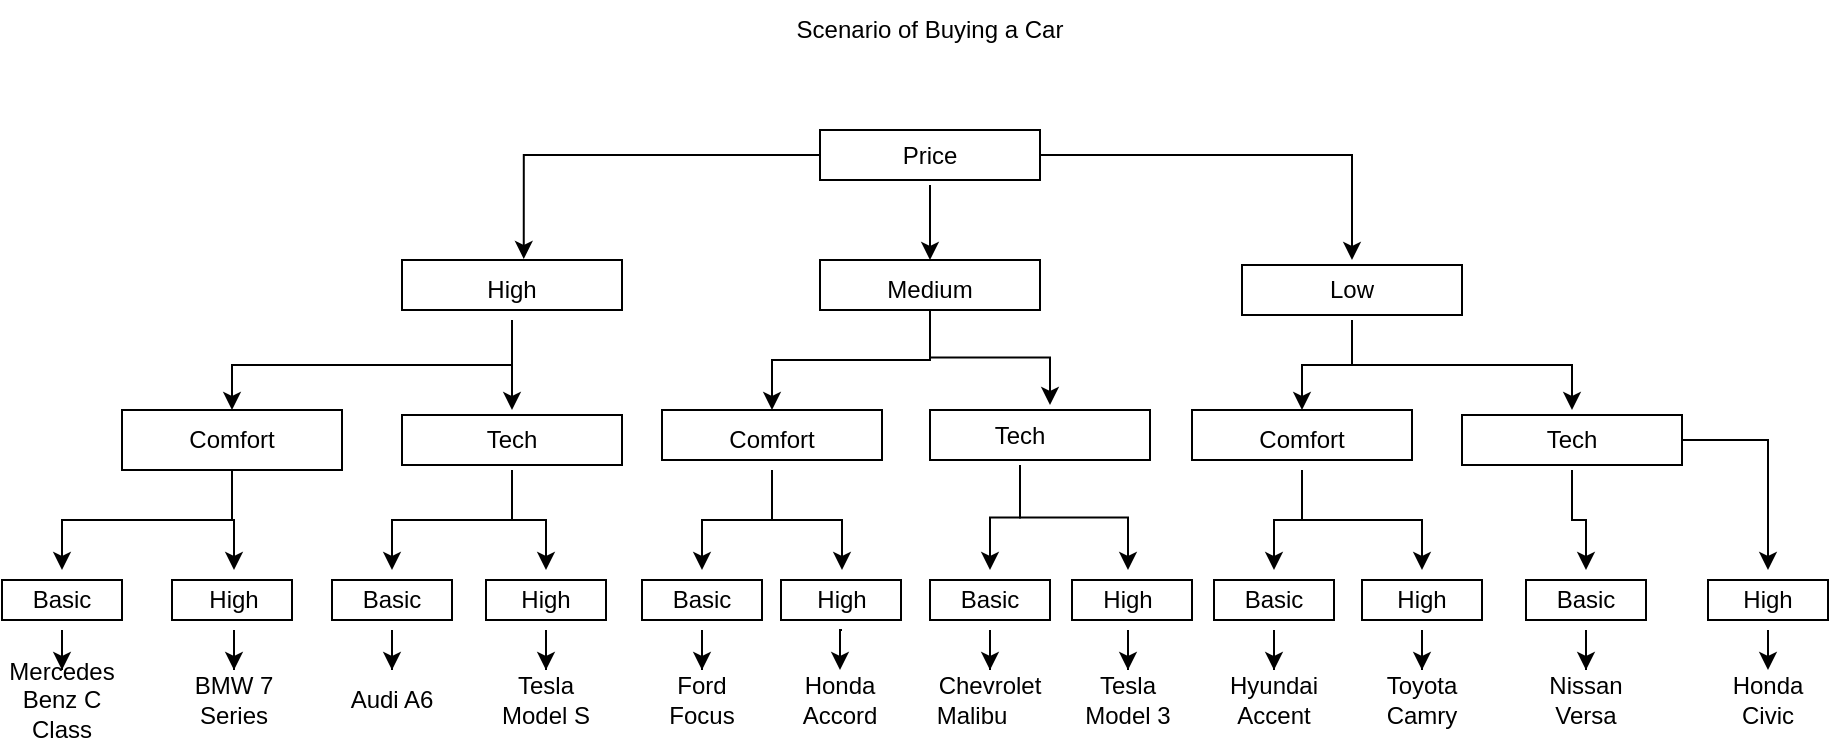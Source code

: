 <mxfile version="21.8.2" type="device">
  <diagram name="Page-1" id="TJPzLqHHbRjkNp97mZ9G">
    <mxGraphModel dx="880" dy="532" grid="1" gridSize="13" guides="1" tooltips="1" connect="1" arrows="1" fold="1" page="1" pageScale="1" pageWidth="1169" pageHeight="1654" math="0" shadow="0">
      <root>
        <mxCell id="0" />
        <mxCell id="1" parent="0" />
        <mxCell id="ykypRSLt11gy8VuxgGZR-1" value="Scenario of Buying a Car" style="text;html=1;strokeColor=none;fillColor=none;align=center;verticalAlign=middle;whiteSpace=wrap;rounded=0;" parent="1" vertex="1">
          <mxGeometry x="524" y="380" width="150" height="30" as="geometry" />
        </mxCell>
        <mxCell id="ykypRSLt11gy8VuxgGZR-99" style="edgeStyle=orthogonalEdgeStyle;rounded=0;orthogonalLoop=1;jettySize=auto;html=1;entryX=0.5;entryY=0;entryDx=0;entryDy=0;" parent="1" source="ykypRSLt11gy8VuxgGZR-11" target="ykypRSLt11gy8VuxgGZR-51" edge="1">
          <mxGeometry relative="1" as="geometry" />
        </mxCell>
        <mxCell id="ykypRSLt11gy8VuxgGZR-100" style="edgeStyle=orthogonalEdgeStyle;rounded=0;orthogonalLoop=1;jettySize=auto;html=1;entryX=0.5;entryY=0;entryDx=0;entryDy=0;" parent="1" source="ykypRSLt11gy8VuxgGZR-11" target="ykypRSLt11gy8VuxgGZR-57" edge="1">
          <mxGeometry relative="1" as="geometry" />
        </mxCell>
        <mxCell id="ykypRSLt11gy8VuxgGZR-11" value="" style="rounded=0;whiteSpace=wrap;html=1;" parent="1" vertex="1">
          <mxGeometry x="195" y="585" width="110" height="30" as="geometry" />
        </mxCell>
        <mxCell id="ykypRSLt11gy8VuxgGZR-16" value="" style="rounded=0;whiteSpace=wrap;html=1;" parent="1" vertex="1">
          <mxGeometry x="335" y="587.5" width="110" height="25" as="geometry" />
        </mxCell>
        <mxCell id="ykypRSLt11gy8VuxgGZR-17" value="" style="rounded=0;whiteSpace=wrap;html=1;" parent="1" vertex="1">
          <mxGeometry x="465" y="585" width="110" height="25" as="geometry" />
        </mxCell>
        <mxCell id="ykypRSLt11gy8VuxgGZR-18" value="" style="rounded=0;whiteSpace=wrap;html=1;" parent="1" vertex="1">
          <mxGeometry x="599" y="585" width="110" height="25" as="geometry" />
        </mxCell>
        <mxCell id="ykypRSLt11gy8VuxgGZR-19" value="" style="rounded=0;whiteSpace=wrap;html=1;" parent="1" vertex="1">
          <mxGeometry x="730" y="585" width="110" height="25" as="geometry" />
        </mxCell>
        <mxCell id="ykypRSLt11gy8VuxgGZR-113" style="edgeStyle=orthogonalEdgeStyle;rounded=0;orthogonalLoop=1;jettySize=auto;html=1;entryX=0.5;entryY=0;entryDx=0;entryDy=0;" parent="1" source="ykypRSLt11gy8VuxgGZR-20" target="ykypRSLt11gy8VuxgGZR-60" edge="1">
          <mxGeometry relative="1" as="geometry" />
        </mxCell>
        <mxCell id="ykypRSLt11gy8VuxgGZR-20" value="" style="rounded=0;whiteSpace=wrap;html=1;" parent="1" vertex="1">
          <mxGeometry x="865" y="587.5" width="110" height="25" as="geometry" />
        </mxCell>
        <mxCell id="ykypRSLt11gy8VuxgGZR-21" value="" style="group" parent="1" vertex="1" connectable="0">
          <mxGeometry x="335" y="510" width="110" height="30" as="geometry" />
        </mxCell>
        <mxCell id="ykypRSLt11gy8VuxgGZR-3" value="" style="rounded=0;whiteSpace=wrap;html=1;" parent="ykypRSLt11gy8VuxgGZR-21" vertex="1">
          <mxGeometry width="110" height="25" as="geometry" />
        </mxCell>
        <mxCell id="ykypRSLt11gy8VuxgGZR-7" value="High" style="text;html=1;strokeColor=none;fillColor=none;align=center;verticalAlign=middle;whiteSpace=wrap;rounded=0;" parent="ykypRSLt11gy8VuxgGZR-21" vertex="1">
          <mxGeometry x="25" width="60" height="30" as="geometry" />
        </mxCell>
        <mxCell id="ykypRSLt11gy8VuxgGZR-22" value="" style="group" parent="1" vertex="1" connectable="0">
          <mxGeometry x="544" y="442.5" width="110" height="30" as="geometry" />
        </mxCell>
        <mxCell id="ykypRSLt11gy8VuxgGZR-13" value="" style="rounded=0;whiteSpace=wrap;html=1;" parent="ykypRSLt11gy8VuxgGZR-22" vertex="1">
          <mxGeometry y="2.5" width="110" height="25" as="geometry" />
        </mxCell>
        <mxCell id="ykypRSLt11gy8VuxgGZR-6" value="Price" style="text;html=1;strokeColor=none;fillColor=none;align=center;verticalAlign=middle;whiteSpace=wrap;rounded=0;" parent="ykypRSLt11gy8VuxgGZR-22" vertex="1">
          <mxGeometry x="25" width="60" height="30" as="geometry" />
        </mxCell>
        <mxCell id="ykypRSLt11gy8VuxgGZR-23" value="" style="group" parent="1" vertex="1" connectable="0">
          <mxGeometry x="544" y="510" width="110" height="30" as="geometry" />
        </mxCell>
        <mxCell id="ykypRSLt11gy8VuxgGZR-14" value="" style="rounded=0;whiteSpace=wrap;html=1;" parent="ykypRSLt11gy8VuxgGZR-23" vertex="1">
          <mxGeometry width="110" height="25" as="geometry" />
        </mxCell>
        <mxCell id="ykypRSLt11gy8VuxgGZR-8" value="Medium" style="text;html=1;strokeColor=none;fillColor=none;align=center;verticalAlign=middle;whiteSpace=wrap;rounded=0;" parent="ykypRSLt11gy8VuxgGZR-23" vertex="1">
          <mxGeometry x="25" width="60" height="30" as="geometry" />
        </mxCell>
        <mxCell id="ykypRSLt11gy8VuxgGZR-25" value="" style="group" parent="1" vertex="1" connectable="0">
          <mxGeometry x="755" y="510" width="110" height="30" as="geometry" />
        </mxCell>
        <mxCell id="ykypRSLt11gy8VuxgGZR-15" value="" style="rounded=0;whiteSpace=wrap;html=1;" parent="ykypRSLt11gy8VuxgGZR-25" vertex="1">
          <mxGeometry y="2.5" width="110" height="25" as="geometry" />
        </mxCell>
        <mxCell id="ykypRSLt11gy8VuxgGZR-9" value="Low" style="text;html=1;strokeColor=none;fillColor=none;align=center;verticalAlign=middle;whiteSpace=wrap;rounded=0;" parent="ykypRSLt11gy8VuxgGZR-25" vertex="1">
          <mxGeometry x="25" width="60" height="30" as="geometry" />
        </mxCell>
        <mxCell id="ykypRSLt11gy8VuxgGZR-108" style="edgeStyle=orthogonalEdgeStyle;rounded=0;orthogonalLoop=1;jettySize=auto;html=1;entryX=0.5;entryY=0;entryDx=0;entryDy=0;" parent="1" source="ykypRSLt11gy8VuxgGZR-27" target="ykypRSLt11gy8VuxgGZR-55" edge="1">
          <mxGeometry relative="1" as="geometry" />
        </mxCell>
        <mxCell id="ykypRSLt11gy8VuxgGZR-109" style="edgeStyle=orthogonalEdgeStyle;rounded=0;orthogonalLoop=1;jettySize=auto;html=1;entryX=0.5;entryY=0;entryDx=0;entryDy=0;" parent="1" source="ykypRSLt11gy8VuxgGZR-27" target="ykypRSLt11gy8VuxgGZR-61" edge="1">
          <mxGeometry relative="1" as="geometry" />
        </mxCell>
        <mxCell id="ykypRSLt11gy8VuxgGZR-27" value="Comfort" style="text;html=1;strokeColor=none;fillColor=none;align=center;verticalAlign=middle;whiteSpace=wrap;rounded=0;" parent="1" vertex="1">
          <mxGeometry x="755" y="585" width="60" height="30" as="geometry" />
        </mxCell>
        <mxCell id="ykypRSLt11gy8VuxgGZR-28" value="Comfort" style="text;html=1;strokeColor=none;fillColor=none;align=center;verticalAlign=middle;whiteSpace=wrap;rounded=0;" parent="1" vertex="1">
          <mxGeometry x="220" y="585" width="60" height="30" as="geometry" />
        </mxCell>
        <mxCell id="ykypRSLt11gy8VuxgGZR-103" style="edgeStyle=orthogonalEdgeStyle;rounded=0;orthogonalLoop=1;jettySize=auto;html=1;entryX=0.5;entryY=0;entryDx=0;entryDy=0;" parent="1" source="ykypRSLt11gy8VuxgGZR-29" target="ykypRSLt11gy8VuxgGZR-49" edge="1">
          <mxGeometry relative="1" as="geometry" />
        </mxCell>
        <mxCell id="ykypRSLt11gy8VuxgGZR-104" style="edgeStyle=orthogonalEdgeStyle;rounded=0;orthogonalLoop=1;jettySize=auto;html=1;entryX=0.5;entryY=0;entryDx=0;entryDy=0;" parent="1" source="ykypRSLt11gy8VuxgGZR-29" target="ykypRSLt11gy8VuxgGZR-58" edge="1">
          <mxGeometry relative="1" as="geometry" />
        </mxCell>
        <mxCell id="ykypRSLt11gy8VuxgGZR-29" value="Comfort" style="text;html=1;strokeColor=none;fillColor=none;align=center;verticalAlign=middle;whiteSpace=wrap;rounded=0;" parent="1" vertex="1">
          <mxGeometry x="490" y="585" width="60" height="30" as="geometry" />
        </mxCell>
        <mxCell id="ykypRSLt11gy8VuxgGZR-114" style="edgeStyle=orthogonalEdgeStyle;rounded=0;orthogonalLoop=1;jettySize=auto;html=1;" parent="1" source="ykypRSLt11gy8VuxgGZR-30" target="ykypRSLt11gy8VuxgGZR-54" edge="1">
          <mxGeometry relative="1" as="geometry" />
        </mxCell>
        <mxCell id="ykypRSLt11gy8VuxgGZR-30" value="Tech" style="text;html=1;strokeColor=none;fillColor=none;align=center;verticalAlign=middle;whiteSpace=wrap;rounded=0;" parent="1" vertex="1">
          <mxGeometry x="890" y="585" width="60" height="30" as="geometry" />
        </mxCell>
        <mxCell id="ykypRSLt11gy8VuxgGZR-101" style="edgeStyle=orthogonalEdgeStyle;rounded=0;orthogonalLoop=1;jettySize=auto;html=1;" parent="1" source="ykypRSLt11gy8VuxgGZR-31" target="ykypRSLt11gy8VuxgGZR-53" edge="1">
          <mxGeometry relative="1" as="geometry" />
        </mxCell>
        <mxCell id="ykypRSLt11gy8VuxgGZR-102" style="edgeStyle=orthogonalEdgeStyle;rounded=0;orthogonalLoop=1;jettySize=auto;html=1;entryX=0.5;entryY=0;entryDx=0;entryDy=0;" parent="1" source="ykypRSLt11gy8VuxgGZR-31" target="ykypRSLt11gy8VuxgGZR-50" edge="1">
          <mxGeometry relative="1" as="geometry" />
        </mxCell>
        <mxCell id="ykypRSLt11gy8VuxgGZR-31" value="Tech" style="text;html=1;strokeColor=none;fillColor=none;align=center;verticalAlign=middle;whiteSpace=wrap;rounded=0;" parent="1" vertex="1">
          <mxGeometry x="360" y="585" width="60" height="30" as="geometry" />
        </mxCell>
        <mxCell id="ykypRSLt11gy8VuxgGZR-105" style="edgeStyle=orthogonalEdgeStyle;rounded=0;orthogonalLoop=1;jettySize=auto;html=1;entryX=0.5;entryY=0;entryDx=0;entryDy=0;" parent="1" source="ykypRSLt11gy8VuxgGZR-32" target="ykypRSLt11gy8VuxgGZR-52" edge="1">
          <mxGeometry relative="1" as="geometry" />
        </mxCell>
        <mxCell id="ykypRSLt11gy8VuxgGZR-107" style="edgeStyle=orthogonalEdgeStyle;rounded=0;orthogonalLoop=1;jettySize=auto;html=1;entryX=0.5;entryY=0;entryDx=0;entryDy=0;" parent="1" source="ykypRSLt11gy8VuxgGZR-32" target="ykypRSLt11gy8VuxgGZR-59" edge="1">
          <mxGeometry relative="1" as="geometry" />
        </mxCell>
        <mxCell id="ykypRSLt11gy8VuxgGZR-32" value="Tech" style="text;html=1;strokeColor=none;fillColor=none;align=center;verticalAlign=middle;whiteSpace=wrap;rounded=0;" parent="1" vertex="1">
          <mxGeometry x="614" y="582.5" width="60" height="30" as="geometry" />
        </mxCell>
        <mxCell id="ykypRSLt11gy8VuxgGZR-34" value="" style="rounded=0;whiteSpace=wrap;html=1;" parent="1" vertex="1">
          <mxGeometry x="135" y="670" width="60" height="20" as="geometry" />
        </mxCell>
        <mxCell id="ykypRSLt11gy8VuxgGZR-35" value="" style="rounded=0;whiteSpace=wrap;html=1;" parent="1" vertex="1">
          <mxGeometry x="220" y="670" width="60" height="20" as="geometry" />
        </mxCell>
        <mxCell id="ykypRSLt11gy8VuxgGZR-36" value="" style="rounded=0;whiteSpace=wrap;html=1;" parent="1" vertex="1">
          <mxGeometry x="300" y="670" width="60" height="20" as="geometry" />
        </mxCell>
        <mxCell id="ykypRSLt11gy8VuxgGZR-37" value="" style="rounded=0;whiteSpace=wrap;html=1;" parent="1" vertex="1">
          <mxGeometry x="377" y="670" width="60" height="20" as="geometry" />
        </mxCell>
        <mxCell id="ykypRSLt11gy8VuxgGZR-38" value="" style="rounded=0;whiteSpace=wrap;html=1;" parent="1" vertex="1">
          <mxGeometry x="988" y="670" width="60" height="20" as="geometry" />
        </mxCell>
        <mxCell id="ykypRSLt11gy8VuxgGZR-39" value="" style="rounded=0;whiteSpace=wrap;html=1;" parent="1" vertex="1">
          <mxGeometry x="897" y="670" width="60" height="20" as="geometry" />
        </mxCell>
        <mxCell id="ykypRSLt11gy8VuxgGZR-40" value="" style="rounded=0;whiteSpace=wrap;html=1;" parent="1" vertex="1">
          <mxGeometry x="815" y="670" width="60" height="20" as="geometry" />
        </mxCell>
        <mxCell id="ykypRSLt11gy8VuxgGZR-41" value="" style="rounded=0;whiteSpace=wrap;html=1;" parent="1" vertex="1">
          <mxGeometry x="741" y="670" width="60" height="20" as="geometry" />
        </mxCell>
        <mxCell id="ykypRSLt11gy8VuxgGZR-42" value="" style="rounded=0;whiteSpace=wrap;html=1;" parent="1" vertex="1">
          <mxGeometry x="455" y="670" width="60" height="20" as="geometry" />
        </mxCell>
        <mxCell id="ykypRSLt11gy8VuxgGZR-43" value="" style="rounded=0;whiteSpace=wrap;html=1;" parent="1" vertex="1">
          <mxGeometry x="670" y="670" width="60" height="20" as="geometry" />
        </mxCell>
        <mxCell id="ykypRSLt11gy8VuxgGZR-44" value="" style="rounded=0;whiteSpace=wrap;html=1;" parent="1" vertex="1">
          <mxGeometry x="524.5" y="670" width="60" height="20" as="geometry" />
        </mxCell>
        <mxCell id="ykypRSLt11gy8VuxgGZR-45" value="" style="rounded=0;whiteSpace=wrap;html=1;" parent="1" vertex="1">
          <mxGeometry x="599" y="670" width="60" height="20" as="geometry" />
        </mxCell>
        <mxCell id="ykypRSLt11gy8VuxgGZR-121" style="edgeStyle=orthogonalEdgeStyle;rounded=0;orthogonalLoop=1;jettySize=auto;html=1;" parent="1" source="ykypRSLt11gy8VuxgGZR-49" target="ykypRSLt11gy8VuxgGZR-66" edge="1">
          <mxGeometry relative="1" as="geometry" />
        </mxCell>
        <mxCell id="ykypRSLt11gy8VuxgGZR-49" value="Basic" style="text;html=1;strokeColor=none;fillColor=none;align=center;verticalAlign=middle;whiteSpace=wrap;rounded=0;" parent="1" vertex="1">
          <mxGeometry x="455" y="665" width="60" height="30" as="geometry" />
        </mxCell>
        <mxCell id="ykypRSLt11gy8VuxgGZR-118" value="" style="edgeStyle=orthogonalEdgeStyle;rounded=0;orthogonalLoop=1;jettySize=auto;html=1;" parent="1" source="ykypRSLt11gy8VuxgGZR-50" target="ykypRSLt11gy8VuxgGZR-65" edge="1">
          <mxGeometry relative="1" as="geometry" />
        </mxCell>
        <mxCell id="ykypRSLt11gy8VuxgGZR-50" value="High" style="text;html=1;strokeColor=none;fillColor=none;align=center;verticalAlign=middle;whiteSpace=wrap;rounded=0;" parent="1" vertex="1">
          <mxGeometry x="377" y="665" width="60" height="30" as="geometry" />
        </mxCell>
        <mxCell id="ykypRSLt11gy8VuxgGZR-115" value="" style="edgeStyle=orthogonalEdgeStyle;rounded=0;orthogonalLoop=1;jettySize=auto;html=1;" parent="1" source="ykypRSLt11gy8VuxgGZR-51" target="ykypRSLt11gy8VuxgGZR-62" edge="1">
          <mxGeometry relative="1" as="geometry" />
        </mxCell>
        <mxCell id="ykypRSLt11gy8VuxgGZR-51" value="Basic" style="text;html=1;strokeColor=none;fillColor=none;align=center;verticalAlign=middle;whiteSpace=wrap;rounded=0;" parent="1" vertex="1">
          <mxGeometry x="135" y="665" width="60" height="30" as="geometry" />
        </mxCell>
        <mxCell id="ykypRSLt11gy8VuxgGZR-126" style="edgeStyle=orthogonalEdgeStyle;rounded=0;orthogonalLoop=1;jettySize=auto;html=1;entryX=0.5;entryY=0;entryDx=0;entryDy=0;" parent="1" source="ykypRSLt11gy8VuxgGZR-52" target="ykypRSLt11gy8VuxgGZR-68" edge="1">
          <mxGeometry relative="1" as="geometry" />
        </mxCell>
        <mxCell id="ykypRSLt11gy8VuxgGZR-52" value="Basic" style="text;html=1;strokeColor=none;fillColor=none;align=center;verticalAlign=middle;whiteSpace=wrap;rounded=0;" parent="1" vertex="1">
          <mxGeometry x="599" y="665" width="60" height="30" as="geometry" />
        </mxCell>
        <mxCell id="ykypRSLt11gy8VuxgGZR-117" value="" style="edgeStyle=orthogonalEdgeStyle;rounded=0;orthogonalLoop=1;jettySize=auto;html=1;" parent="1" source="ykypRSLt11gy8VuxgGZR-53" target="ykypRSLt11gy8VuxgGZR-64" edge="1">
          <mxGeometry relative="1" as="geometry" />
        </mxCell>
        <mxCell id="ykypRSLt11gy8VuxgGZR-53" value="Basic" style="text;html=1;strokeColor=none;fillColor=none;align=center;verticalAlign=middle;whiteSpace=wrap;rounded=0;" parent="1" vertex="1">
          <mxGeometry x="300" y="665" width="60" height="30" as="geometry" />
        </mxCell>
        <mxCell id="ykypRSLt11gy8VuxgGZR-129" value="" style="edgeStyle=orthogonalEdgeStyle;rounded=0;orthogonalLoop=1;jettySize=auto;html=1;" parent="1" source="ykypRSLt11gy8VuxgGZR-54" target="ykypRSLt11gy8VuxgGZR-72" edge="1">
          <mxGeometry relative="1" as="geometry" />
        </mxCell>
        <mxCell id="ykypRSLt11gy8VuxgGZR-54" value="Basic" style="text;html=1;strokeColor=none;fillColor=none;align=center;verticalAlign=middle;whiteSpace=wrap;rounded=0;" parent="1" vertex="1">
          <mxGeometry x="897" y="665" width="60" height="30" as="geometry" />
        </mxCell>
        <mxCell id="ykypRSLt11gy8VuxgGZR-127" value="" style="edgeStyle=orthogonalEdgeStyle;rounded=0;orthogonalLoop=1;jettySize=auto;html=1;" parent="1" source="ykypRSLt11gy8VuxgGZR-55" target="ykypRSLt11gy8VuxgGZR-70" edge="1">
          <mxGeometry relative="1" as="geometry" />
        </mxCell>
        <mxCell id="ykypRSLt11gy8VuxgGZR-55" value="Basic" style="text;html=1;strokeColor=none;fillColor=none;align=center;verticalAlign=middle;whiteSpace=wrap;rounded=0;" parent="1" vertex="1">
          <mxGeometry x="741" y="665" width="60" height="30" as="geometry" />
        </mxCell>
        <mxCell id="ykypRSLt11gy8VuxgGZR-116" value="" style="edgeStyle=orthogonalEdgeStyle;rounded=0;orthogonalLoop=1;jettySize=auto;html=1;" parent="1" source="ykypRSLt11gy8VuxgGZR-57" target="ykypRSLt11gy8VuxgGZR-63" edge="1">
          <mxGeometry relative="1" as="geometry" />
        </mxCell>
        <mxCell id="ykypRSLt11gy8VuxgGZR-57" value="High" style="text;html=1;strokeColor=none;fillColor=none;align=center;verticalAlign=middle;whiteSpace=wrap;rounded=0;" parent="1" vertex="1">
          <mxGeometry x="221" y="665" width="60" height="30" as="geometry" />
        </mxCell>
        <mxCell id="bcfipqwa0QsSrj-ufeM5-3" style="edgeStyle=orthogonalEdgeStyle;rounded=0;orthogonalLoop=1;jettySize=auto;html=1;exitX=0.5;exitY=1;exitDx=0;exitDy=0;entryX=0.5;entryY=0;entryDx=0;entryDy=0;" parent="1" source="ykypRSLt11gy8VuxgGZR-58" target="ykypRSLt11gy8VuxgGZR-67" edge="1">
          <mxGeometry relative="1" as="geometry" />
        </mxCell>
        <mxCell id="ykypRSLt11gy8VuxgGZR-58" value="High" style="text;html=1;strokeColor=none;fillColor=none;align=center;verticalAlign=middle;whiteSpace=wrap;rounded=0;" parent="1" vertex="1">
          <mxGeometry x="525" y="665" width="60" height="30" as="geometry" />
        </mxCell>
        <mxCell id="ykypRSLt11gy8VuxgGZR-124" value="" style="edgeStyle=orthogonalEdgeStyle;rounded=0;orthogonalLoop=1;jettySize=auto;html=1;" parent="1" source="ykypRSLt11gy8VuxgGZR-59" target="ykypRSLt11gy8VuxgGZR-69" edge="1">
          <mxGeometry relative="1" as="geometry" />
        </mxCell>
        <mxCell id="ykypRSLt11gy8VuxgGZR-59" value="High" style="text;html=1;strokeColor=none;fillColor=none;align=center;verticalAlign=middle;whiteSpace=wrap;rounded=0;" parent="1" vertex="1">
          <mxGeometry x="668" y="665" width="60" height="30" as="geometry" />
        </mxCell>
        <mxCell id="bcfipqwa0QsSrj-ufeM5-2" style="edgeStyle=orthogonalEdgeStyle;rounded=0;orthogonalLoop=1;jettySize=auto;html=1;exitX=0.5;exitY=1;exitDx=0;exitDy=0;entryX=0.5;entryY=0;entryDx=0;entryDy=0;" parent="1" source="ykypRSLt11gy8VuxgGZR-60" target="ykypRSLt11gy8VuxgGZR-73" edge="1">
          <mxGeometry relative="1" as="geometry" />
        </mxCell>
        <mxCell id="ykypRSLt11gy8VuxgGZR-60" value="High" style="text;html=1;strokeColor=none;fillColor=none;align=center;verticalAlign=middle;whiteSpace=wrap;rounded=0;" parent="1" vertex="1">
          <mxGeometry x="988" y="665" width="60" height="30" as="geometry" />
        </mxCell>
        <mxCell id="ykypRSLt11gy8VuxgGZR-128" value="" style="edgeStyle=orthogonalEdgeStyle;rounded=0;orthogonalLoop=1;jettySize=auto;html=1;" parent="1" source="ykypRSLt11gy8VuxgGZR-61" target="ykypRSLt11gy8VuxgGZR-71" edge="1">
          <mxGeometry relative="1" as="geometry" />
        </mxCell>
        <mxCell id="ykypRSLt11gy8VuxgGZR-61" value="High" style="text;html=1;strokeColor=none;fillColor=none;align=center;verticalAlign=middle;whiteSpace=wrap;rounded=0;" parent="1" vertex="1">
          <mxGeometry x="815" y="665" width="60" height="30" as="geometry" />
        </mxCell>
        <mxCell id="ykypRSLt11gy8VuxgGZR-62" value="Mercedes Benz C Class" style="text;html=1;strokeColor=none;fillColor=none;align=center;verticalAlign=middle;whiteSpace=wrap;rounded=0;" parent="1" vertex="1">
          <mxGeometry x="135" y="715" width="60" height="30" as="geometry" />
        </mxCell>
        <mxCell id="ykypRSLt11gy8VuxgGZR-63" value="BMW 7 Series" style="text;html=1;strokeColor=none;fillColor=none;align=center;verticalAlign=middle;whiteSpace=wrap;rounded=0;" parent="1" vertex="1">
          <mxGeometry x="221" y="715" width="60" height="30" as="geometry" />
        </mxCell>
        <mxCell id="ykypRSLt11gy8VuxgGZR-64" value="Audi A6" style="text;html=1;strokeColor=none;fillColor=none;align=center;verticalAlign=middle;whiteSpace=wrap;rounded=0;" parent="1" vertex="1">
          <mxGeometry x="300" y="715" width="60" height="30" as="geometry" />
        </mxCell>
        <mxCell id="ykypRSLt11gy8VuxgGZR-65" value="Tesla Model S" style="text;html=1;strokeColor=none;fillColor=none;align=center;verticalAlign=middle;whiteSpace=wrap;rounded=0;" parent="1" vertex="1">
          <mxGeometry x="377" y="715" width="60" height="30" as="geometry" />
        </mxCell>
        <mxCell id="ykypRSLt11gy8VuxgGZR-66" value="Ford Focus" style="text;html=1;strokeColor=none;fillColor=none;align=center;verticalAlign=middle;whiteSpace=wrap;rounded=0;" parent="1" vertex="1">
          <mxGeometry x="455" y="715" width="60" height="30" as="geometry" />
        </mxCell>
        <mxCell id="ykypRSLt11gy8VuxgGZR-67" value="Honda Accord" style="text;html=1;strokeColor=none;fillColor=none;align=center;verticalAlign=middle;whiteSpace=wrap;rounded=0;" parent="1" vertex="1">
          <mxGeometry x="524" y="715" width="60" height="30" as="geometry" />
        </mxCell>
        <mxCell id="ykypRSLt11gy8VuxgGZR-68" value="Chevrolet Malibu&lt;span style=&quot;white-space: pre;&quot;&gt;&#x9;&lt;/span&gt;" style="text;html=1;strokeColor=none;fillColor=none;align=center;verticalAlign=middle;whiteSpace=wrap;rounded=0;" parent="1" vertex="1">
          <mxGeometry x="599" y="715" width="60" height="30" as="geometry" />
        </mxCell>
        <mxCell id="ykypRSLt11gy8VuxgGZR-69" value="Tesla Model 3" style="text;html=1;strokeColor=none;fillColor=none;align=center;verticalAlign=middle;whiteSpace=wrap;rounded=0;" parent="1" vertex="1">
          <mxGeometry x="668" y="715" width="60" height="30" as="geometry" />
        </mxCell>
        <mxCell id="ykypRSLt11gy8VuxgGZR-70" value="Hyundai Accent" style="text;html=1;strokeColor=none;fillColor=none;align=center;verticalAlign=middle;whiteSpace=wrap;rounded=0;" parent="1" vertex="1">
          <mxGeometry x="741" y="715" width="60" height="30" as="geometry" />
        </mxCell>
        <mxCell id="ykypRSLt11gy8VuxgGZR-71" value="Toyota Camry" style="text;html=1;strokeColor=none;fillColor=none;align=center;verticalAlign=middle;whiteSpace=wrap;rounded=0;" parent="1" vertex="1">
          <mxGeometry x="815" y="715" width="60" height="30" as="geometry" />
        </mxCell>
        <mxCell id="ykypRSLt11gy8VuxgGZR-72" value="Nissan Versa" style="text;html=1;strokeColor=none;fillColor=none;align=center;verticalAlign=middle;whiteSpace=wrap;rounded=0;" parent="1" vertex="1">
          <mxGeometry x="897" y="715" width="60" height="30" as="geometry" />
        </mxCell>
        <mxCell id="ykypRSLt11gy8VuxgGZR-73" value="Honda Civic" style="text;html=1;strokeColor=none;fillColor=none;align=center;verticalAlign=middle;whiteSpace=wrap;rounded=0;" parent="1" vertex="1">
          <mxGeometry x="988" y="715" width="60" height="30" as="geometry" />
        </mxCell>
        <mxCell id="ykypRSLt11gy8VuxgGZR-89" style="edgeStyle=orthogonalEdgeStyle;rounded=0;orthogonalLoop=1;jettySize=auto;html=1;entryX=0.598;entryY=-0.017;entryDx=0;entryDy=0;entryPerimeter=0;" parent="1" source="ykypRSLt11gy8VuxgGZR-13" target="ykypRSLt11gy8VuxgGZR-7" edge="1">
          <mxGeometry relative="1" as="geometry" />
        </mxCell>
        <mxCell id="ykypRSLt11gy8VuxgGZR-90" style="edgeStyle=orthogonalEdgeStyle;rounded=0;orthogonalLoop=1;jettySize=auto;html=1;entryX=0.5;entryY=0;entryDx=0;entryDy=0;" parent="1" source="ykypRSLt11gy8VuxgGZR-13" target="ykypRSLt11gy8VuxgGZR-9" edge="1">
          <mxGeometry relative="1" as="geometry" />
        </mxCell>
        <mxCell id="ykypRSLt11gy8VuxgGZR-91" style="edgeStyle=orthogonalEdgeStyle;rounded=0;orthogonalLoop=1;jettySize=auto;html=1;exitX=0.5;exitY=1;exitDx=0;exitDy=0;entryX=0.5;entryY=0;entryDx=0;entryDy=0;" parent="1" source="ykypRSLt11gy8VuxgGZR-6" target="ykypRSLt11gy8VuxgGZR-8" edge="1">
          <mxGeometry relative="1" as="geometry" />
        </mxCell>
        <mxCell id="ykypRSLt11gy8VuxgGZR-92" style="edgeStyle=orthogonalEdgeStyle;rounded=0;orthogonalLoop=1;jettySize=auto;html=1;entryX=0.5;entryY=0;entryDx=0;entryDy=0;" parent="1" source="ykypRSLt11gy8VuxgGZR-7" target="ykypRSLt11gy8VuxgGZR-31" edge="1">
          <mxGeometry relative="1" as="geometry" />
        </mxCell>
        <mxCell id="ykypRSLt11gy8VuxgGZR-94" style="edgeStyle=orthogonalEdgeStyle;rounded=0;orthogonalLoop=1;jettySize=auto;html=1;entryX=0.5;entryY=0;entryDx=0;entryDy=0;" parent="1" source="ykypRSLt11gy8VuxgGZR-14" target="ykypRSLt11gy8VuxgGZR-29" edge="1">
          <mxGeometry relative="1" as="geometry" />
        </mxCell>
        <mxCell id="ykypRSLt11gy8VuxgGZR-95" style="edgeStyle=orthogonalEdgeStyle;rounded=0;orthogonalLoop=1;jettySize=auto;html=1;entryX=0.75;entryY=0;entryDx=0;entryDy=0;" parent="1" source="ykypRSLt11gy8VuxgGZR-14" target="ykypRSLt11gy8VuxgGZR-32" edge="1">
          <mxGeometry relative="1" as="geometry" />
        </mxCell>
        <mxCell id="ykypRSLt11gy8VuxgGZR-96" style="edgeStyle=orthogonalEdgeStyle;rounded=0;orthogonalLoop=1;jettySize=auto;html=1;entryX=0.5;entryY=0;entryDx=0;entryDy=0;" parent="1" source="ykypRSLt11gy8VuxgGZR-9" target="ykypRSLt11gy8VuxgGZR-27" edge="1">
          <mxGeometry relative="1" as="geometry" />
        </mxCell>
        <mxCell id="ZB8j7G5mZXxHl53fdAYM-1" style="edgeStyle=orthogonalEdgeStyle;rounded=0;orthogonalLoop=1;jettySize=auto;html=1;exitX=0.5;exitY=1;exitDx=0;exitDy=0;entryX=0.5;entryY=0;entryDx=0;entryDy=0;" edge="1" parent="1" source="ykypRSLt11gy8VuxgGZR-9" target="ykypRSLt11gy8VuxgGZR-30">
          <mxGeometry relative="1" as="geometry" />
        </mxCell>
        <mxCell id="ZB8j7G5mZXxHl53fdAYM-2" style="edgeStyle=orthogonalEdgeStyle;rounded=0;orthogonalLoop=1;jettySize=auto;html=1;exitX=0.5;exitY=1;exitDx=0;exitDy=0;entryX=0.5;entryY=0;entryDx=0;entryDy=0;" edge="1" parent="1" source="ykypRSLt11gy8VuxgGZR-7" target="ykypRSLt11gy8VuxgGZR-28">
          <mxGeometry relative="1" as="geometry" />
        </mxCell>
      </root>
    </mxGraphModel>
  </diagram>
</mxfile>
